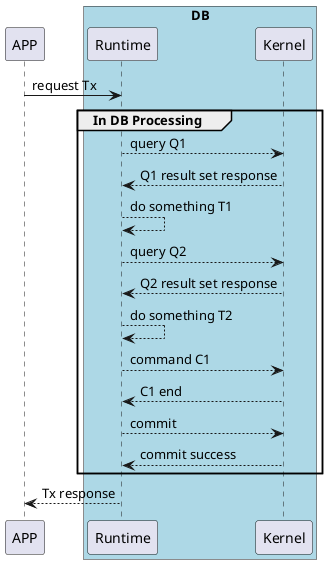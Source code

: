 @startuml
participant APP
box "DB" #LightBlue
participant Runtime
participant Kernel
end box

APP -> Runtime: request Tx
group In DB Processing
Runtime --> Kernel: query Q1
Runtime <-- Kernel: Q1 result set response
Runtime --> Runtime: do something T1
Runtime --> Kernel: query Q2
Runtime <-- Kernel: Q2 result set response
Runtime --> Runtime: do something T2
Runtime --> Kernel: command C1
Runtime <-- Kernel: C1 end
Runtime --> Kernel: commit
Runtime <-- Kernel: commit success
end
APP <-- Runtime: Tx response

@enduml